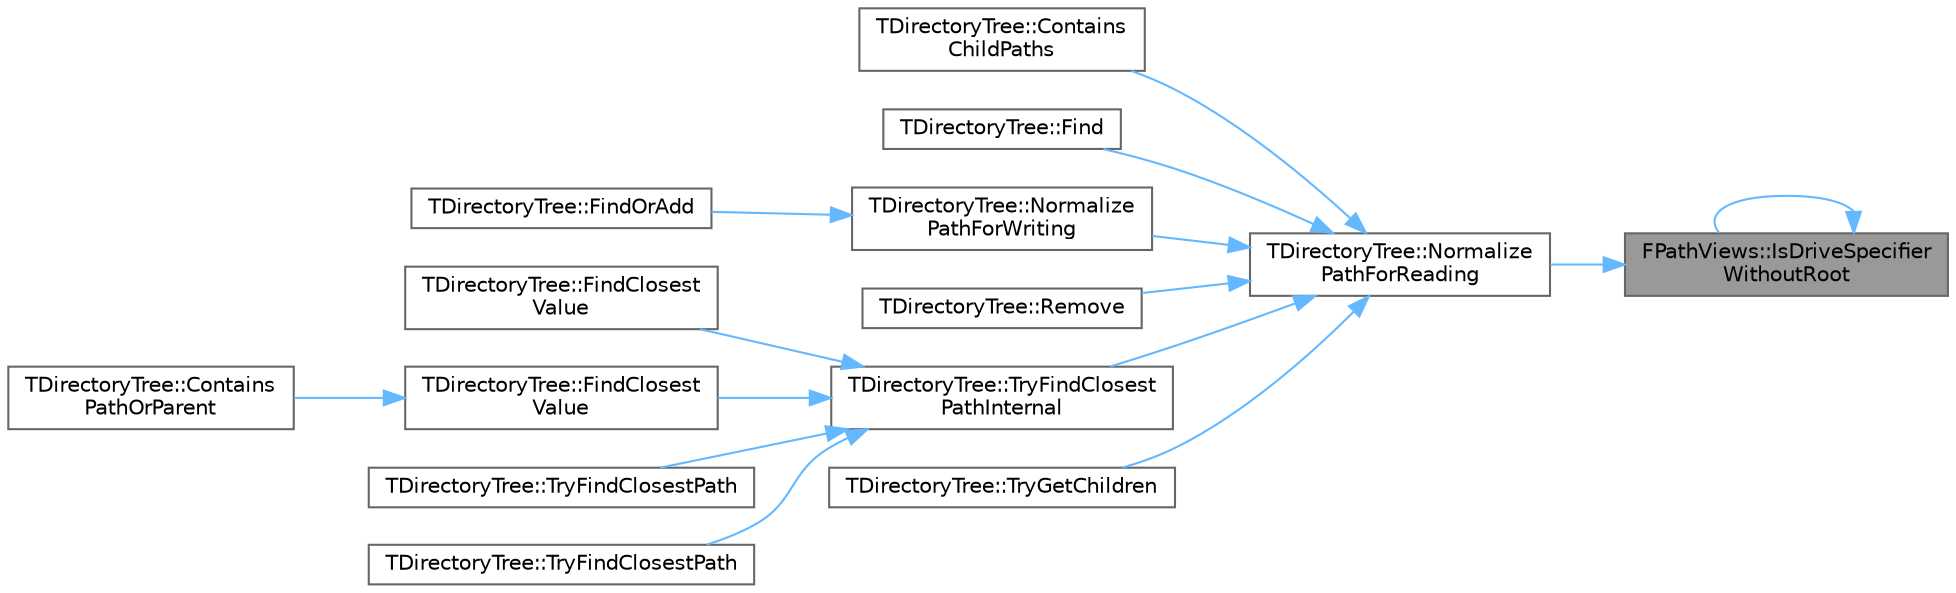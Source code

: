 digraph "FPathViews::IsDriveSpecifierWithoutRoot"
{
 // INTERACTIVE_SVG=YES
 // LATEX_PDF_SIZE
  bgcolor="transparent";
  edge [fontname=Helvetica,fontsize=10,labelfontname=Helvetica,labelfontsize=10];
  node [fontname=Helvetica,fontsize=10,shape=box,height=0.2,width=0.4];
  rankdir="RL";
  Node1 [id="Node000001",label="FPathViews::IsDriveSpecifier\lWithoutRoot",height=0.2,width=0.4,color="gray40", fillcolor="grey60", style="filled", fontcolor="black",tooltip="Report whether the given path is an invalid path because it has a drive specifier (':') without a fol..."];
  Node1 -> Node1 [id="edge1_Node000001_Node000001",dir="back",color="steelblue1",style="solid",tooltip=" "];
  Node1 -> Node2 [id="edge2_Node000001_Node000002",dir="back",color="steelblue1",style="solid",tooltip=" "];
  Node2 [id="Node000002",label="TDirectoryTree::Normalize\lPathForReading",height=0.2,width=0.4,color="grey40", fillcolor="white", style="filled",URL="$df/df1/classTDirectoryTree.html#a1d7894704413ad36f5c248a3fbb807f7",tooltip=" "];
  Node2 -> Node3 [id="edge3_Node000002_Node000003",dir="back",color="steelblue1",style="solid",tooltip=" "];
  Node3 [id="Node000003",label="TDirectoryTree::Contains\lChildPaths",height=0.2,width=0.4,color="grey40", fillcolor="white", style="filled",URL="$df/df1/classTDirectoryTree.html#a69fedeb7f97d491f1f419d08158d7d9d",tooltip="Return whether any children of the given path have been added to the tree."];
  Node2 -> Node4 [id="edge4_Node000002_Node000004",dir="back",color="steelblue1",style="solid",tooltip=" "];
  Node4 [id="Node000004",label="TDirectoryTree::Find",height=0.2,width=0.4,color="grey40", fillcolor="white", style="filled",URL="$df/df1/classTDirectoryTree.html#a911620b0d219177a791eeacf9f6eec18",tooltip="Return a pointer to the Value set for the given path, or null if it does not exist."];
  Node2 -> Node5 [id="edge5_Node000002_Node000005",dir="back",color="steelblue1",style="solid",tooltip=" "];
  Node5 [id="Node000005",label="TDirectoryTree::Normalize\lPathForWriting",height=0.2,width=0.4,color="grey40", fillcolor="white", style="filled",URL="$df/df1/classTDirectoryTree.html#a3b3a5bd1d4a15e15d8162f21493c2fca",tooltip=" "];
  Node5 -> Node6 [id="edge6_Node000005_Node000006",dir="back",color="steelblue1",style="solid",tooltip=" "];
  Node6 [id="Node000006",label="TDirectoryTree::FindOrAdd",height=0.2,width=0.4,color="grey40", fillcolor="white", style="filled",URL="$df/df1/classTDirectoryTree.html#ab4a8496d0865a36c6e2e14b746ef7027",tooltip="Add a path to the tree if it does not already exist."];
  Node2 -> Node7 [id="edge7_Node000002_Node000007",dir="back",color="steelblue1",style="solid",tooltip=" "];
  Node7 [id="Node000007",label="TDirectoryTree::Remove",height=0.2,width=0.4,color="grey40", fillcolor="white", style="filled",URL="$df/df1/classTDirectoryTree.html#a0a0d9cb0bb54dcb9b054ccb2c808d9c3",tooltip="Remove a path from the tree and optionally report whether it existed."];
  Node2 -> Node8 [id="edge8_Node000002_Node000008",dir="back",color="steelblue1",style="solid",tooltip=" "];
  Node8 [id="Node000008",label="TDirectoryTree::TryFindClosest\lPathInternal",height=0.2,width=0.4,color="grey40", fillcolor="white", style="filled",URL="$df/df1/classTDirectoryTree.html#a32f47c5bcad4f696f4a63b2165ca62ef",tooltip=" "];
  Node8 -> Node9 [id="edge9_Node000008_Node000009",dir="back",color="steelblue1",style="solid",tooltip=" "];
  Node9 [id="Node000009",label="TDirectoryTree::FindClosest\lValue",height=0.2,width=0.4,color="grey40", fillcolor="white", style="filled",URL="$df/df1/classTDirectoryTree.html#a873e0cf06c13482ca723a239738416f7",tooltip="Return a pointer to the path's value if it exists, or to its closest parent path's value,..."];
  Node8 -> Node10 [id="edge10_Node000008_Node000010",dir="back",color="steelblue1",style="solid",tooltip=" "];
  Node10 [id="Node000010",label="TDirectoryTree::FindClosest\lValue",height=0.2,width=0.4,color="grey40", fillcolor="white", style="filled",URL="$df/df1/classTDirectoryTree.html#a42a69a1b727691000829ba6be0cd9f94",tooltip="Return a const pointer to the path's value if it exists, or to its closest parent path's value,..."];
  Node10 -> Node11 [id="edge11_Node000010_Node000011",dir="back",color="steelblue1",style="solid",tooltip=" "];
  Node11 [id="Node000011",label="TDirectoryTree::Contains\lPathOrParent",height=0.2,width=0.4,color="grey40", fillcolor="white", style="filled",URL="$df/df1/classTDirectoryTree.html#ae355ce1ef912d85fd29751dadc7c57eb",tooltip="Return whether the given path or any of its parent paths exist in the tree."];
  Node8 -> Node12 [id="edge12_Node000008_Node000012",dir="back",color="steelblue1",style="solid",tooltip=" "];
  Node12 [id="Node000012",label="TDirectoryTree::TryFindClosestPath",height=0.2,width=0.4,color="grey40", fillcolor="white", style="filled",URL="$df/df1/classTDirectoryTree.html#ac9d1c75440b95ead3b93e8028638071f",tooltip="Return whether the given path or any of its parent paths exist in the tree."];
  Node8 -> Node13 [id="edge13_Node000008_Node000013",dir="back",color="steelblue1",style="solid",tooltip=" "];
  Node13 [id="Node000013",label="TDirectoryTree::TryFindClosestPath",height=0.2,width=0.4,color="grey40", fillcolor="white", style="filled",URL="$df/df1/classTDirectoryTree.html#ad69ba03cd49852a0105a20af68f6be35",tooltip="Return whether the given path or any of its parent paths exist in the tree."];
  Node2 -> Node14 [id="edge14_Node000002_Node000014",dir="back",color="steelblue1",style="solid",tooltip=" "];
  Node14 [id="Node000014",label="TDirectoryTree::TryGetChildren",height=0.2,width=0.4,color="grey40", fillcolor="white", style="filled",URL="$df/df1/classTDirectoryTree.html#a55dc8905d0ed9ec4ff003872dad06fb8",tooltip="Report the children (optionally recursive or not, optionally implied or not) in the tree of a given P..."];
}
